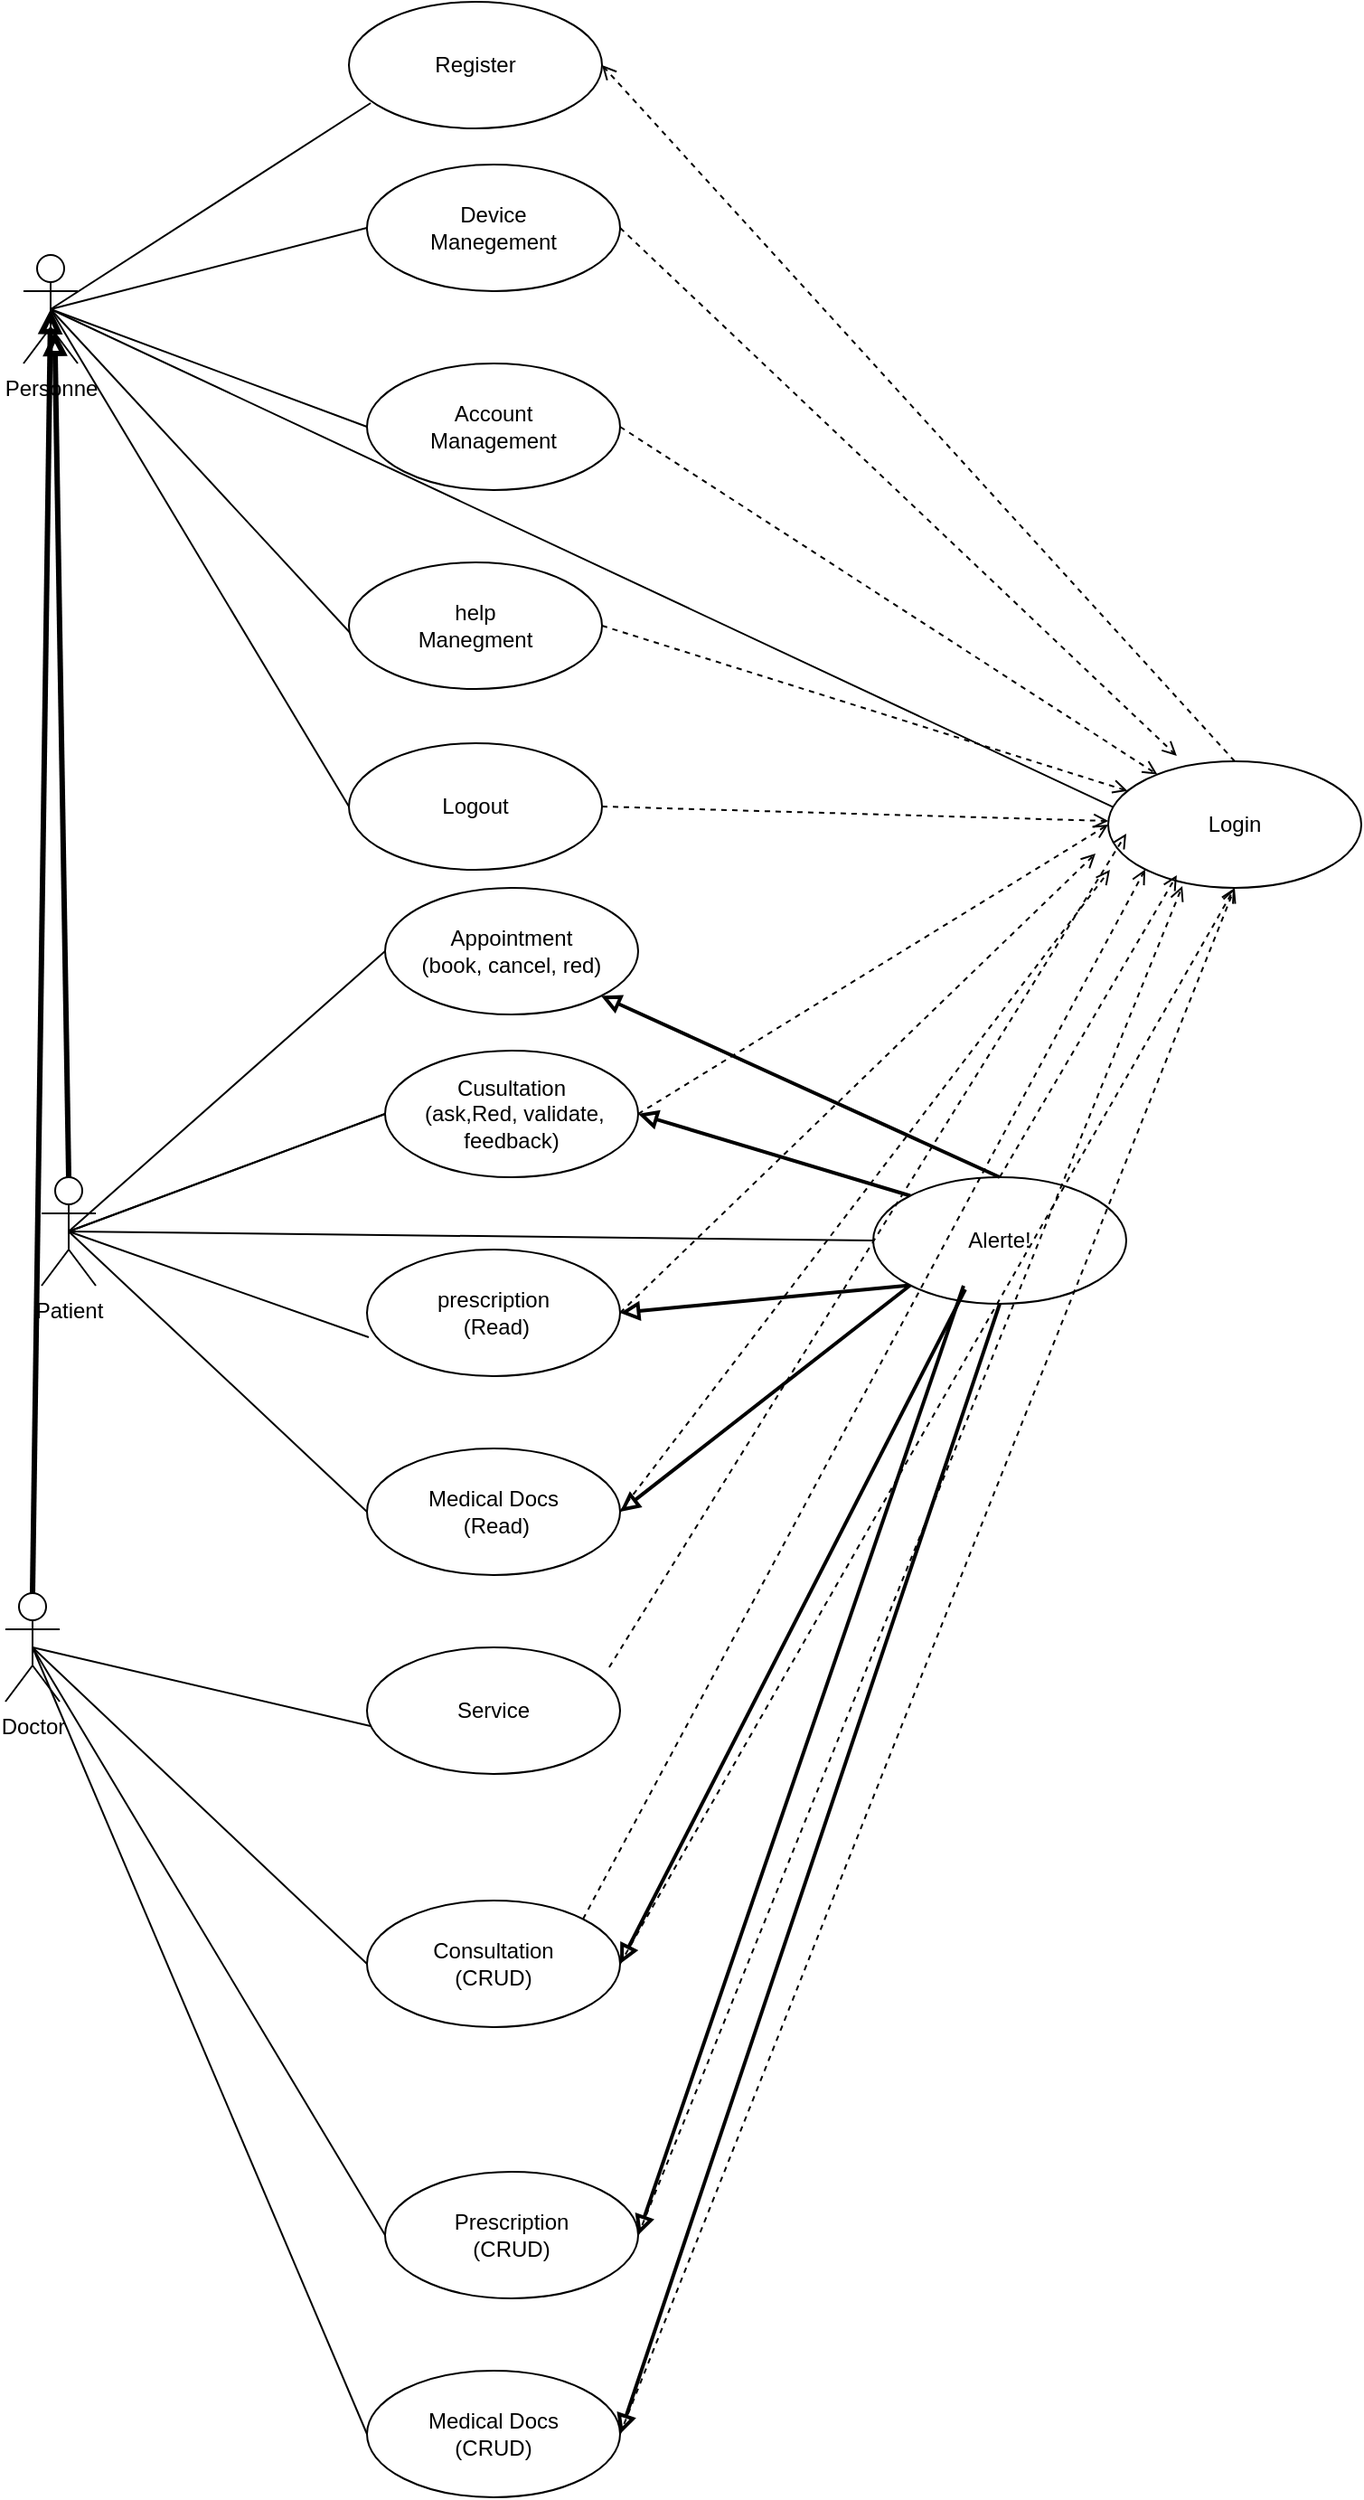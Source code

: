 <mxfile>
    <diagram id="axXcVE93aZeyWFRHhaKB" name="Page-1">
        <mxGraphModel dx="2487" dy="1423" grid="1" gridSize="10" guides="1" tooltips="1" connect="1" arrows="1" fold="1" page="1" pageScale="1" pageWidth="850" pageHeight="1100" math="0" shadow="0">
            <root>
                <mxCell id="0"/>
                <mxCell id="1" parent="0"/>
                <mxCell id="14" style="edgeStyle=none;html=1;exitX=0.5;exitY=0.5;exitDx=0;exitDy=0;exitPerimeter=0;entryX=0.007;entryY=0.693;entryDx=0;entryDy=0;entryPerimeter=0;endArrow=none;endFill=0;" parent="1" source="31" target="7" edge="1">
                    <mxGeometry relative="1" as="geometry"/>
                </mxCell>
                <mxCell id="15" style="edgeStyle=none;html=1;exitX=0.5;exitY=0.5;exitDx=0;exitDy=0;exitPerimeter=0;entryX=0.086;entryY=0.8;entryDx=0;entryDy=0;entryPerimeter=0;endArrow=none;endFill=0;" parent="1" source="2" target="3" edge="1">
                    <mxGeometry relative="1" as="geometry"/>
                </mxCell>
                <mxCell id="16" style="edgeStyle=none;html=1;entryX=0.029;entryY=0.371;entryDx=0;entryDy=0;entryPerimeter=0;endArrow=none;endFill=0;startArrow=none;exitX=0.5;exitY=0.5;exitDx=0;exitDy=0;exitPerimeter=0;" parent="1" source="2" target="5" edge="1">
                    <mxGeometry relative="1" as="geometry">
                        <mxPoint x="220" y="460" as="sourcePoint"/>
                    </mxGeometry>
                </mxCell>
                <mxCell id="17" style="edgeStyle=none;html=1;exitX=0.5;exitY=0.5;exitDx=0;exitDy=0;exitPerimeter=0;endArrow=none;endFill=0;entryX=0;entryY=0.5;entryDx=0;entryDy=0;" parent="1" source="31" target="4" edge="1">
                    <mxGeometry relative="1" as="geometry"/>
                </mxCell>
                <mxCell id="18" style="edgeStyle=none;html=1;exitX=0.5;exitY=0.5;exitDx=0;exitDy=0;exitPerimeter=0;entryX=0;entryY=0.5;entryDx=0;entryDy=0;endArrow=none;endFill=0;" parent="1" source="2" target="8" edge="1">
                    <mxGeometry relative="1" as="geometry"/>
                </mxCell>
                <mxCell id="19" style="edgeStyle=none;html=1;exitX=0.5;exitY=0.5;exitDx=0;exitDy=0;exitPerimeter=0;entryX=0;entryY=0.5;entryDx=0;entryDy=0;endArrow=none;endFill=0;" parent="1" source="2" target="9" edge="1">
                    <mxGeometry relative="1" as="geometry"/>
                </mxCell>
                <mxCell id="20" style="edgeStyle=none;html=1;exitX=0.5;exitY=0.5;exitDx=0;exitDy=0;exitPerimeter=0;entryX=0.025;entryY=0.6;entryDx=0;entryDy=0;entryPerimeter=0;endArrow=none;endFill=0;" parent="1" source="2" target="12" edge="1">
                    <mxGeometry relative="1" as="geometry"/>
                </mxCell>
                <mxCell id="30" style="edgeStyle=none;html=1;exitX=0.5;exitY=0.5;exitDx=0;exitDy=0;exitPerimeter=0;entryX=0;entryY=0.5;entryDx=0;entryDy=0;strokeWidth=1;endArrow=none;endFill=0;" parent="1" source="2" target="13" edge="1">
                    <mxGeometry relative="1" as="geometry"/>
                </mxCell>
                <mxCell id="2" value="Personne" style="shape=umlActor;verticalLabelPosition=bottom;verticalAlign=top;html=1;" parent="1" vertex="1">
                    <mxGeometry x="40" y="320" width="30" height="60" as="geometry"/>
                </mxCell>
                <mxCell id="3" value="Register" style="ellipse;whiteSpace=wrap;html=1;" parent="1" vertex="1">
                    <mxGeometry x="220" y="180" width="140" height="70" as="geometry"/>
                </mxCell>
                <mxCell id="23" style="edgeStyle=none;html=1;exitX=1;exitY=0.5;exitDx=0;exitDy=0;dashed=1;strokeWidth=1;endArrow=open;endFill=0;entryX=0.007;entryY=0.857;entryDx=0;entryDy=0;entryPerimeter=0;" parent="1" source="4" target="5" edge="1">
                    <mxGeometry relative="1" as="geometry">
                        <mxPoint x="620" y="670" as="targetPoint"/>
                    </mxGeometry>
                </mxCell>
                <mxCell id="4" value="Medical Docs&lt;br&gt;&amp;nbsp;(Read)" style="ellipse;whiteSpace=wrap;html=1;" parent="1" vertex="1">
                    <mxGeometry x="230" y="980" width="140" height="70" as="geometry"/>
                </mxCell>
                <mxCell id="22" style="edgeStyle=none;html=1;exitX=0.5;exitY=0;exitDx=0;exitDy=0;entryX=1;entryY=0.5;entryDx=0;entryDy=0;dashed=1;endArrow=open;endFill=0;strokeWidth=1;" parent="1" source="5" target="3" edge="1">
                    <mxGeometry relative="1" as="geometry"/>
                </mxCell>
                <mxCell id="5" value="Login" style="ellipse;whiteSpace=wrap;html=1;" parent="1" vertex="1">
                    <mxGeometry x="640" y="600" width="140" height="70" as="geometry"/>
                </mxCell>
                <mxCell id="24" style="edgeStyle=none;html=1;exitX=1;exitY=0.5;exitDx=0;exitDy=0;entryX=0;entryY=0.5;entryDx=0;entryDy=0;dashed=1;strokeWidth=1;endArrow=open;endFill=0;" parent="1" source="6" target="5" edge="1">
                    <mxGeometry relative="1" as="geometry"/>
                </mxCell>
                <mxCell id="25" style="edgeStyle=none;html=1;exitX=1;exitY=0.5;exitDx=0;exitDy=0;entryX=-0.05;entryY=0.729;entryDx=0;entryDy=0;entryPerimeter=0;dashed=1;strokeWidth=1;endArrow=open;endFill=0;" parent="1" source="7" target="5" edge="1">
                    <mxGeometry relative="1" as="geometry"/>
                </mxCell>
                <mxCell id="7" value="prescription&lt;br&gt;&amp;nbsp;(Read)" style="ellipse;whiteSpace=wrap;html=1;" parent="1" vertex="1">
                    <mxGeometry x="230" y="870" width="140" height="70" as="geometry"/>
                </mxCell>
                <mxCell id="26" style="edgeStyle=none;html=1;exitX=1;exitY=0.5;exitDx=0;exitDy=0;entryX=0.271;entryY=-0.043;entryDx=0;entryDy=0;entryPerimeter=0;dashed=1;strokeWidth=1;endArrow=open;endFill=0;" parent="1" source="8" target="5" edge="1">
                    <mxGeometry relative="1" as="geometry"/>
                </mxCell>
                <mxCell id="27" style="edgeStyle=none;html=1;exitX=1;exitY=0.5;exitDx=0;exitDy=0;dashed=1;strokeWidth=1;endArrow=open;endFill=0;" parent="1" source="9" target="5" edge="1">
                    <mxGeometry relative="1" as="geometry">
                        <mxPoint x="480" y="350" as="targetPoint"/>
                    </mxGeometry>
                </mxCell>
                <mxCell id="9" value="Account&lt;br&gt;Management" style="ellipse;whiteSpace=wrap;html=1;" parent="1" vertex="1">
                    <mxGeometry x="230" y="380" width="140" height="70" as="geometry"/>
                </mxCell>
                <mxCell id="28" style="edgeStyle=none;html=1;exitX=1;exitY=0.5;exitDx=0;exitDy=0;dashed=1;strokeWidth=1;endArrow=open;endFill=0;" parent="1" source="12" target="5" edge="1">
                    <mxGeometry relative="1" as="geometry">
                        <mxPoint x="500" y="350" as="targetPoint"/>
                    </mxGeometry>
                </mxCell>
                <mxCell id="12" value="help&lt;br&gt;Manegment" style="ellipse;whiteSpace=wrap;html=1;" parent="1" vertex="1">
                    <mxGeometry x="220" y="490" width="140" height="70" as="geometry"/>
                </mxCell>
                <mxCell id="29" style="edgeStyle=none;html=1;exitX=1;exitY=0.5;exitDx=0;exitDy=0;dashed=1;strokeWidth=1;endArrow=open;endFill=0;" parent="1" source="13" target="5" edge="1">
                    <mxGeometry relative="1" as="geometry"/>
                </mxCell>
                <mxCell id="13" value="Logout" style="ellipse;whiteSpace=wrap;html=1;" parent="1" vertex="1">
                    <mxGeometry x="220" y="590" width="140" height="70" as="geometry"/>
                </mxCell>
                <mxCell id="32" style="edgeStyle=none;html=1;exitX=0.5;exitY=0;exitDx=0;exitDy=0;exitPerimeter=0;entryX=0.576;entryY=0.702;entryDx=0;entryDy=0;entryPerimeter=0;strokeWidth=3;endArrow=block;endFill=0;" parent="1" source="31" target="2" edge="1">
                    <mxGeometry relative="1" as="geometry"/>
                </mxCell>
                <mxCell id="34" style="edgeStyle=none;html=1;exitX=0.5;exitY=0.5;exitDx=0;exitDy=0;exitPerimeter=0;entryX=0;entryY=0.5;entryDx=0;entryDy=0;strokeWidth=1;endArrow=none;endFill=0;" parent="1" source="31" target="6" edge="1">
                    <mxGeometry relative="1" as="geometry"/>
                </mxCell>
                <mxCell id="31" value="Patient" style="shape=umlActor;verticalLabelPosition=bottom;verticalAlign=top;html=1;" parent="1" vertex="1">
                    <mxGeometry x="50" y="830" width="30" height="60" as="geometry"/>
                </mxCell>
                <mxCell id="8" value="Device &lt;br&gt;Manegement" style="ellipse;whiteSpace=wrap;html=1;" parent="1" vertex="1">
                    <mxGeometry x="230" y="270" width="140" height="70" as="geometry"/>
                </mxCell>
                <mxCell id="38" style="edgeStyle=none;html=1;exitX=1;exitY=0.5;exitDx=0;exitDy=0;strokeWidth=2;endArrow=none;endFill=0;startArrow=block;startFill=0;entryX=0;entryY=0;entryDx=0;entryDy=0;" parent="1" source="6" target="37" edge="1">
                    <mxGeometry relative="1" as="geometry">
                        <mxPoint x="550" y="700" as="targetPoint"/>
                    </mxGeometry>
                </mxCell>
                <mxCell id="39" style="edgeStyle=none;html=1;exitX=0;exitY=1;exitDx=0;exitDy=0;entryX=1;entryY=0.5;entryDx=0;entryDy=0;strokeWidth=2;endArrow=block;endFill=0;" parent="1" source="37" target="7" edge="1">
                    <mxGeometry relative="1" as="geometry"/>
                </mxCell>
                <mxCell id="40" style="edgeStyle=none;html=1;exitX=0;exitY=1;exitDx=0;exitDy=0;entryX=1;entryY=0.5;entryDx=0;entryDy=0;strokeWidth=2;endArrow=block;endFill=0;" parent="1" source="37" target="4" edge="1">
                    <mxGeometry relative="1" as="geometry"/>
                </mxCell>
                <mxCell id="41" style="edgeStyle=none;html=1;exitX=0;exitY=0.5;exitDx=0;exitDy=0;entryX=0.5;entryY=0.5;entryDx=0;entryDy=0;entryPerimeter=0;strokeWidth=1;endArrow=none;endFill=0;startArrow=none;" parent="1" source="6" target="31" edge="1">
                    <mxGeometry relative="1" as="geometry"/>
                </mxCell>
                <mxCell id="37" value="Alerte!" style="ellipse;whiteSpace=wrap;html=1;" parent="1" vertex="1">
                    <mxGeometry x="510" y="830" width="140" height="70" as="geometry"/>
                </mxCell>
                <mxCell id="45" style="edgeStyle=none;html=1;strokeWidth=3;startArrow=none;startFill=0;endArrow=block;endFill=0;entryX=0.5;entryY=0.5;entryDx=0;entryDy=0;entryPerimeter=0;exitX=0.5;exitY=0;exitDx=0;exitDy=0;exitPerimeter=0;" parent="1" source="42" target="2" edge="1">
                    <mxGeometry relative="1" as="geometry">
                        <mxPoint x="46" y="530" as="targetPoint"/>
                        <mxPoint x="50" y="1020" as="sourcePoint"/>
                    </mxGeometry>
                </mxCell>
                <mxCell id="47" style="edgeStyle=none;html=1;exitX=0.5;exitY=0.5;exitDx=0;exitDy=0;exitPerimeter=0;entryX=0.121;entryY=0.671;entryDx=0;entryDy=0;entryPerimeter=0;strokeWidth=1;startArrow=none;startFill=0;endArrow=none;endFill=0;" parent="1" source="42" target="46" edge="1">
                    <mxGeometry relative="1" as="geometry"/>
                </mxCell>
                <mxCell id="49" style="edgeStyle=none;html=1;exitX=0.5;exitY=0.5;exitDx=0;exitDy=0;exitPerimeter=0;entryX=0;entryY=0.5;entryDx=0;entryDy=0;strokeWidth=1;startArrow=none;startFill=0;endArrow=none;endFill=0;" parent="1" source="42" target="48" edge="1">
                    <mxGeometry relative="1" as="geometry"/>
                </mxCell>
                <mxCell id="51" style="edgeStyle=none;html=1;exitX=0.5;exitY=0.5;exitDx=0;exitDy=0;exitPerimeter=0;entryX=0;entryY=0.5;entryDx=0;entryDy=0;strokeWidth=1;startArrow=none;startFill=0;endArrow=none;endFill=0;" parent="1" source="42" target="50" edge="1">
                    <mxGeometry relative="1" as="geometry"/>
                </mxCell>
                <mxCell id="53" style="edgeStyle=none;html=1;exitX=0.5;exitY=0.5;exitDx=0;exitDy=0;exitPerimeter=0;entryX=0;entryY=0.5;entryDx=0;entryDy=0;strokeWidth=1;startArrow=none;startFill=0;endArrow=none;endFill=0;" parent="1" source="42" target="52" edge="1">
                    <mxGeometry relative="1" as="geometry"/>
                </mxCell>
                <mxCell id="42" value="Doctor" style="shape=umlActor;verticalLabelPosition=bottom;verticalAlign=top;html=1;" parent="1" vertex="1">
                    <mxGeometry x="30" y="1060" width="30" height="60" as="geometry"/>
                </mxCell>
                <mxCell id="46" value="Service" style="ellipse;whiteSpace=wrap;html=1;" parent="1" vertex="1">
                    <mxGeometry x="230" y="1090" width="140" height="70" as="geometry"/>
                </mxCell>
                <mxCell id="58" style="edgeStyle=none;html=1;exitX=1;exitY=0.5;exitDx=0;exitDy=0;entryX=0.364;entryY=0.886;entryDx=0;entryDy=0;entryPerimeter=0;strokeWidth=2;startArrow=block;startFill=0;endArrow=none;endFill=0;" parent="1" source="48" target="37" edge="1">
                    <mxGeometry relative="1" as="geometry"/>
                </mxCell>
                <mxCell id="48" value="Consultation&lt;br&gt;(CRUD)" style="ellipse;whiteSpace=wrap;html=1;" parent="1" vertex="1">
                    <mxGeometry x="230" y="1230" width="140" height="70" as="geometry"/>
                </mxCell>
                <mxCell id="59" style="edgeStyle=none;html=1;exitX=1;exitY=0.5;exitDx=0;exitDy=0;strokeWidth=2;startArrow=block;startFill=0;endArrow=none;endFill=0;" parent="1" source="50" edge="1">
                    <mxGeometry relative="1" as="geometry">
                        <mxPoint x="560" y="890" as="targetPoint"/>
                    </mxGeometry>
                </mxCell>
                <mxCell id="50" value="Prescription&lt;br&gt;(CRUD)" style="ellipse;whiteSpace=wrap;html=1;" parent="1" vertex="1">
                    <mxGeometry x="240" y="1380" width="140" height="70" as="geometry"/>
                </mxCell>
                <mxCell id="60" style="edgeStyle=none;html=1;exitX=1;exitY=0.5;exitDx=0;exitDy=0;entryX=0.5;entryY=1;entryDx=0;entryDy=0;strokeWidth=2;startArrow=block;startFill=0;endArrow=none;endFill=0;" parent="1" source="52" target="37" edge="1">
                    <mxGeometry relative="1" as="geometry"/>
                </mxCell>
                <mxCell id="52" value="Medical Docs&lt;br&gt;(CRUD)" style="ellipse;whiteSpace=wrap;html=1;" parent="1" vertex="1">
                    <mxGeometry x="230" y="1490" width="140" height="70" as="geometry"/>
                </mxCell>
                <mxCell id="54" value="" style="edgeStyle=none;html=1;exitX=0;exitY=0.5;exitDx=0;exitDy=0;strokeWidth=1;endArrow=none;endFill=0;entryX=0.5;entryY=0.5;entryDx=0;entryDy=0;entryPerimeter=0;" parent="1" source="37" target="31" edge="1">
                    <mxGeometry relative="1" as="geometry">
                        <mxPoint x="490" y="785" as="sourcePoint"/>
                        <mxPoint x="65" y="860" as="targetPoint"/>
                    </mxGeometry>
                </mxCell>
                <mxCell id="6" value="Cusultation&lt;br&gt;&amp;nbsp;(ask,Red, validate, feedback)" style="ellipse;whiteSpace=wrap;html=1;" parent="1" vertex="1">
                    <mxGeometry x="240" y="760" width="140" height="70" as="geometry"/>
                </mxCell>
                <mxCell id="57" style="edgeStyle=none;html=1;exitX=0;exitY=0.5;exitDx=0;exitDy=0;entryX=0.5;entryY=0.5;entryDx=0;entryDy=0;entryPerimeter=0;strokeWidth=1;startArrow=none;startFill=0;endArrow=none;endFill=0;" parent="1" source="55" target="31" edge="1">
                    <mxGeometry relative="1" as="geometry"/>
                </mxCell>
                <mxCell id="55" value="Appointment&lt;br&gt;(book, cancel, red)" style="ellipse;whiteSpace=wrap;html=1;" parent="1" vertex="1">
                    <mxGeometry x="240" y="670" width="140" height="70" as="geometry"/>
                </mxCell>
                <mxCell id="56" style="edgeStyle=none;html=1;exitX=1;exitY=1;exitDx=0;exitDy=0;strokeWidth=2;endArrow=none;endFill=0;startArrow=block;startFill=0;entryX=0.5;entryY=0;entryDx=0;entryDy=0;" parent="1" source="55" target="37" edge="1">
                    <mxGeometry relative="1" as="geometry">
                        <mxPoint x="390" y="805" as="sourcePoint"/>
                        <mxPoint x="539.79" y="850.613" as="targetPoint"/>
                    </mxGeometry>
                </mxCell>
                <mxCell id="61" style="edgeStyle=none;html=1;exitX=0.5;exitY=0;exitDx=0;exitDy=0;entryX=0.271;entryY=0.9;entryDx=0;entryDy=0;entryPerimeter=0;dashed=1;strokeWidth=1;endArrow=open;endFill=0;" parent="1" source="37" target="5" edge="1">
                    <mxGeometry relative="1" as="geometry">
                        <mxPoint x="380" y="915" as="sourcePoint"/>
                        <mxPoint x="745.06" y="687.98" as="targetPoint"/>
                    </mxGeometry>
                </mxCell>
                <mxCell id="62" style="edgeStyle=none;html=1;exitX=0.957;exitY=0.157;exitDx=0;exitDy=0;dashed=1;strokeWidth=1;endArrow=open;endFill=0;exitPerimeter=0;" parent="1" source="46" edge="1">
                    <mxGeometry relative="1" as="geometry">
                        <mxPoint x="390" y="925" as="sourcePoint"/>
                        <mxPoint x="650" y="640" as="targetPoint"/>
                    </mxGeometry>
                </mxCell>
                <mxCell id="63" style="edgeStyle=none;html=1;exitX=1;exitY=0.5;exitDx=0;exitDy=0;entryX=0.5;entryY=1;entryDx=0;entryDy=0;dashed=1;strokeWidth=1;endArrow=open;endFill=0;" parent="1" source="48" target="5" edge="1">
                    <mxGeometry relative="1" as="geometry">
                        <mxPoint x="400" y="935" as="sourcePoint"/>
                        <mxPoint x="765.06" y="707.98" as="targetPoint"/>
                    </mxGeometry>
                </mxCell>
                <mxCell id="64" style="edgeStyle=none;html=1;entryX=0;entryY=1;entryDx=0;entryDy=0;dashed=1;strokeWidth=1;endArrow=open;endFill=0;exitX=1;exitY=0;exitDx=0;exitDy=0;" parent="1" source="48" target="5" edge="1">
                    <mxGeometry relative="1" as="geometry">
                        <mxPoint x="560" y="1200" as="sourcePoint"/>
                        <mxPoint x="775.06" y="717.98" as="targetPoint"/>
                    </mxGeometry>
                </mxCell>
                <mxCell id="65" style="edgeStyle=none;html=1;entryX=0.293;entryY=0.986;entryDx=0;entryDy=0;entryPerimeter=0;dashed=1;strokeWidth=1;endArrow=open;endFill=0;exitX=1;exitY=0.5;exitDx=0;exitDy=0;" parent="1" source="50" target="5" edge="1">
                    <mxGeometry relative="1" as="geometry">
                        <mxPoint x="530" y="1200" as="sourcePoint"/>
                        <mxPoint x="785.06" y="727.98" as="targetPoint"/>
                    </mxGeometry>
                </mxCell>
                <mxCell id="66" style="edgeStyle=none;html=1;entryX=0.5;entryY=1;entryDx=0;entryDy=0;dashed=1;strokeWidth=1;endArrow=open;endFill=0;exitX=1;exitY=0.5;exitDx=0;exitDy=0;" parent="1" source="52" target="5" edge="1">
                    <mxGeometry relative="1" as="geometry">
                        <mxPoint x="540" y="1220" as="sourcePoint"/>
                        <mxPoint x="795.06" y="737.98" as="targetPoint"/>
                    </mxGeometry>
                </mxCell>
            </root>
        </mxGraphModel>
    </diagram>
</mxfile>